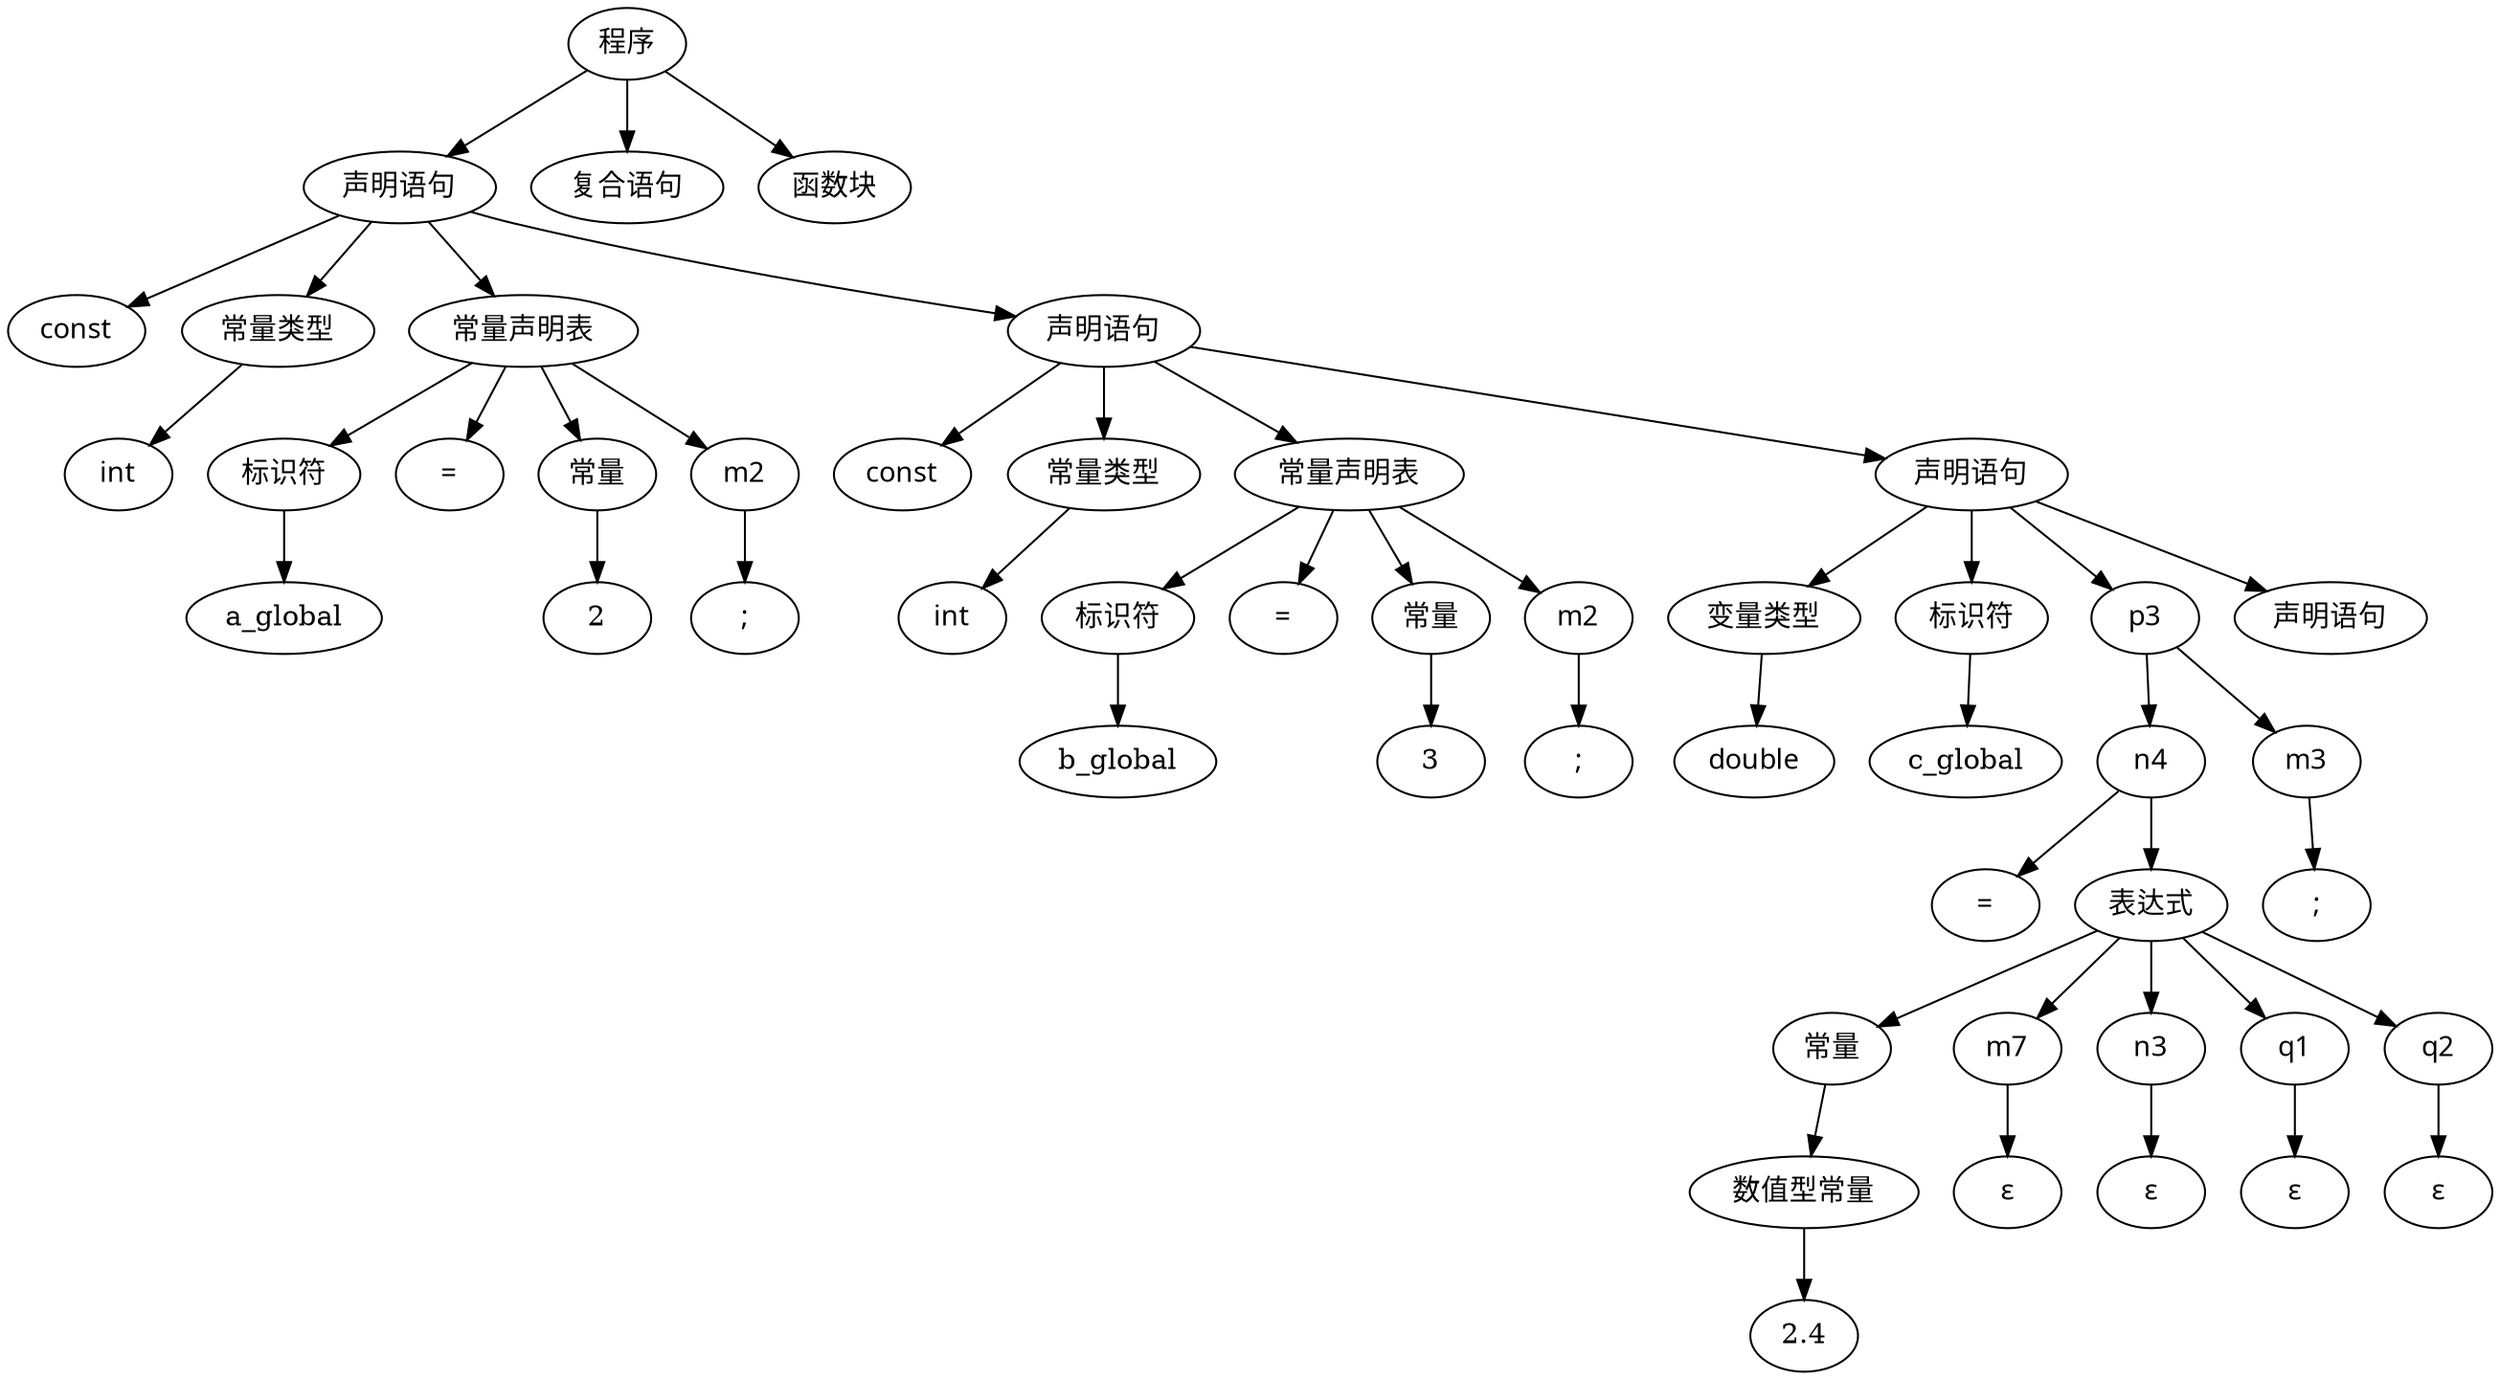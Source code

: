 // Syntax Tree
digraph "./Syntax_Tree/tree" {
	0 [label="程序" fontname=SimHei]
	1 [label="声明语句" fontname=SimHei]
	0 -> 1
	2 [label=const fontname=SimHei]
	1 -> 2
	3 [label="常量类型" fontname=SimHei]
	1 -> 3
	4 [label=int fontname=SimHei]
	3 -> 4
	5 [label="常量声明表" fontname=SimHei]
	1 -> 5
	6 [label="标识符" fontname=SimHei]
	5 -> 6
	7 [label=a_global]
	6 -> 7
	8 [label="=" fontname=SimHei]
	5 -> 8
	9 [label="常量" fontname=SimHei]
	5 -> 9
	10 [label=2]
	9 -> 10
	11 [label=m2 fontname=SimHei]
	5 -> 11
	12 [label=";" fontname=SimHei]
	11 -> 12
	13 [label="声明语句" fontname=SimHei]
	1 -> 13
	14 [label=const fontname=SimHei]
	13 -> 14
	15 [label="常量类型" fontname=SimHei]
	13 -> 15
	16 [label=int fontname=SimHei]
	15 -> 16
	17 [label="常量声明表" fontname=SimHei]
	13 -> 17
	18 [label="标识符" fontname=SimHei]
	17 -> 18
	19 [label=b_global]
	18 -> 19
	20 [label="=" fontname=SimHei]
	17 -> 20
	21 [label="常量" fontname=SimHei]
	17 -> 21
	22 [label=3]
	21 -> 22
	23 [label=m2 fontname=SimHei]
	17 -> 23
	24 [label=";" fontname=SimHei]
	23 -> 24
	25 [label="声明语句" fontname=SimHei]
	13 -> 25
	26 [label="变量类型" fontname=SimHei]
	25 -> 26
	27 [label=double fontname=SimHei]
	26 -> 27
	28 [label="标识符" fontname=SimHei]
	25 -> 28
	29 [label=c_global]
	28 -> 29
	30 [label=p3 fontname=SimHei]
	25 -> 30
	31 [label=n4 fontname=SimHei]
	30 -> 31
	32 [label="=" fontname=SimHei]
	31 -> 32
	33 [label="表达式" fontname=SimHei]
	31 -> 33
	34 [label="常量" fontname=SimHei]
	33 -> 34
	35 [label="数值型常量" fontname=SimHei]
	34 -> 35
	36 [label=2.4]
	35 -> 36
	37 [label=m7 fontname=SimHei]
	33 -> 37
	38 [label="ε" fontname=SimHei]
	37 -> 38
	39 [label=n3 fontname=SimHei]
	33 -> 39
	40 [label="ε" fontname=SimHei]
	39 -> 40
	41 [label=q1 fontname=SimHei]
	33 -> 41
	42 [label="ε" fontname=SimHei]
	41 -> 42
	43 [label=q2 fontname=SimHei]
	33 -> 43
	44 [label="ε" fontname=SimHei]
	43 -> 44
	45 [label=m3 fontname=SimHei]
	30 -> 45
	46 [label=";" fontname=SimHei]
	45 -> 46
	47 [label="声明语句" fontname=SimHei]
	25 -> 47
	48 [label="复合语句" fontname=SimHei]
	0 -> 48
	49 [label="函数块" fontname=SimHei]
	0 -> 49
}
